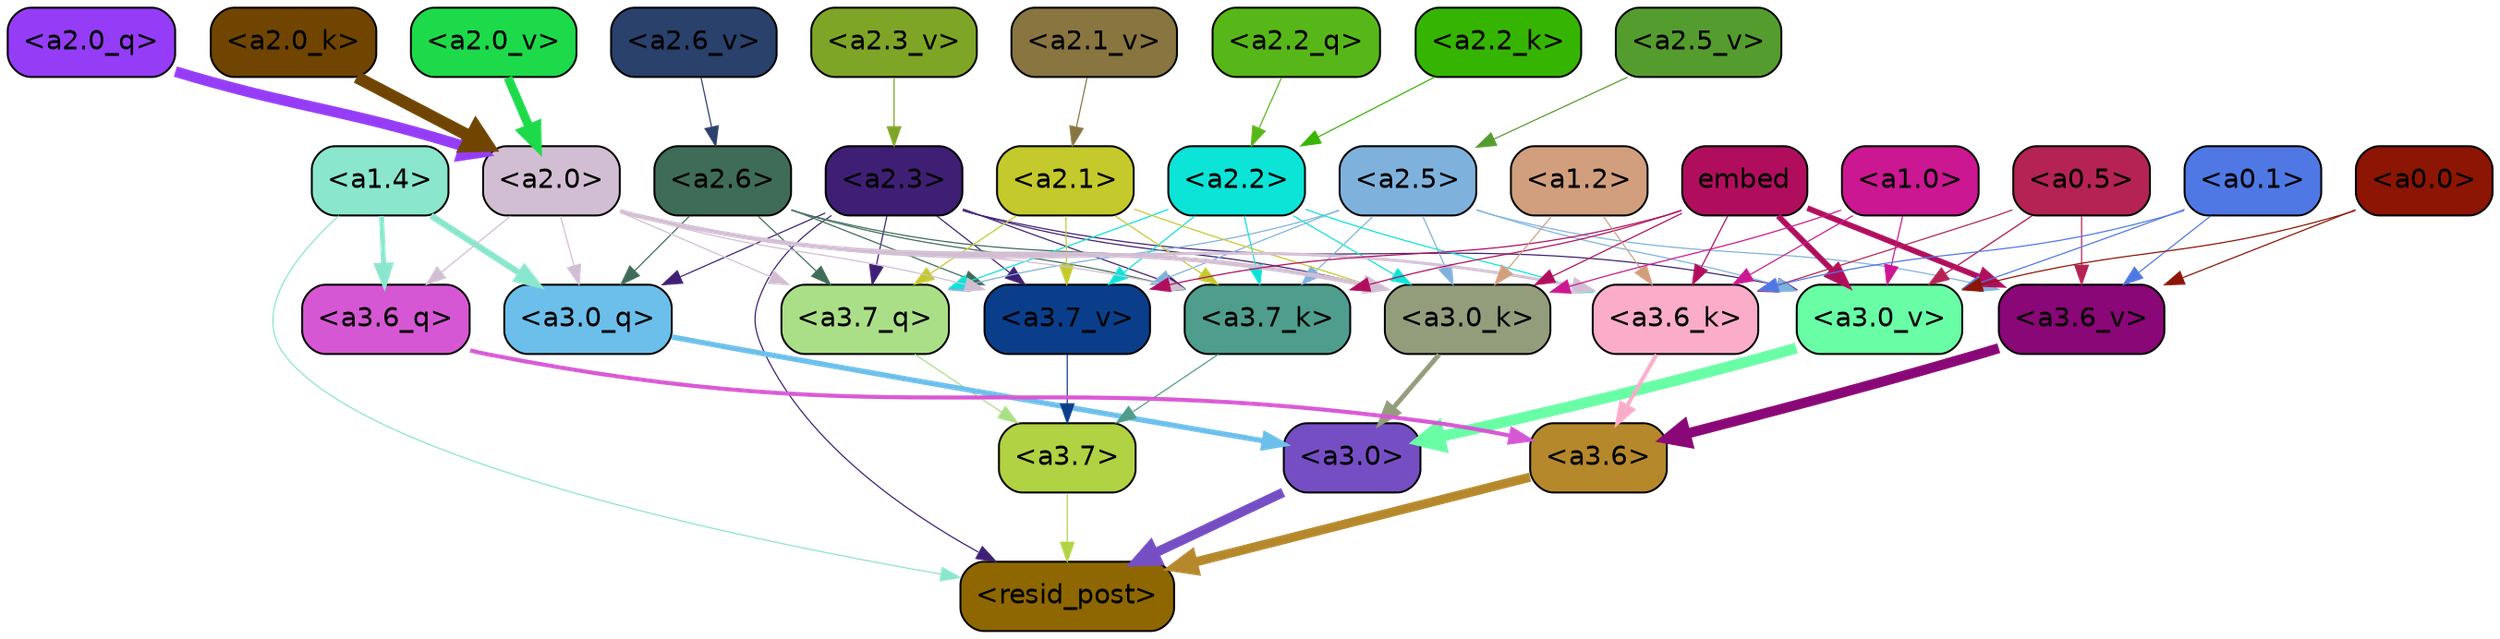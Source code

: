 strict digraph "" {
	graph [bgcolor=transparent,
		layout=dot,
		overlap=false,
		splines=true
	];
	"<a3.7>"	[color=black,
		fillcolor="#b1d242",
		fontname=Helvetica,
		shape=box,
		style="filled, rounded"];
	"<resid_post>"	[color=black,
		fillcolor="#8e6701",
		fontname=Helvetica,
		shape=box,
		style="filled, rounded"];
	"<a3.7>" -> "<resid_post>"	[color="#b1d242",
		penwidth=0.6];
	"<a3.6>"	[color=black,
		fillcolor="#b6882c",
		fontname=Helvetica,
		shape=box,
		style="filled, rounded"];
	"<a3.6>" -> "<resid_post>"	[color="#b6882c",
		penwidth=4.753257989883423];
	"<a3.0>"	[color=black,
		fillcolor="#764ec4",
		fontname=Helvetica,
		shape=box,
		style="filled, rounded"];
	"<a3.0>" -> "<resid_post>"	[color="#764ec4",
		penwidth=4.90053927898407];
	"<a2.3>"	[color=black,
		fillcolor="#3f1f74",
		fontname=Helvetica,
		shape=box,
		style="filled, rounded"];
	"<a2.3>" -> "<resid_post>"	[color="#3f1f74",
		penwidth=0.6];
	"<a3.7_q>"	[color=black,
		fillcolor="#abdf87",
		fontname=Helvetica,
		shape=box,
		style="filled, rounded"];
	"<a2.3>" -> "<a3.7_q>"	[color="#3f1f74",
		penwidth=0.6];
	"<a3.0_q>"	[color=black,
		fillcolor="#6bbfea",
		fontname=Helvetica,
		shape=box,
		style="filled, rounded"];
	"<a2.3>" -> "<a3.0_q>"	[color="#3f1f74",
		penwidth=0.6];
	"<a3.7_k>"	[color=black,
		fillcolor="#4e9d8d",
		fontname=Helvetica,
		shape=box,
		style="filled, rounded"];
	"<a2.3>" -> "<a3.7_k>"	[color="#3f1f74",
		penwidth=0.6];
	"<a3.0_k>"	[color=black,
		fillcolor="#939c7b",
		fontname=Helvetica,
		shape=box,
		style="filled, rounded"];
	"<a2.3>" -> "<a3.0_k>"	[color="#3f1f74",
		penwidth=0.6];
	"<a3.7_v>"	[color=black,
		fillcolor="#0a3e8b",
		fontname=Helvetica,
		shape=box,
		style="filled, rounded"];
	"<a2.3>" -> "<a3.7_v>"	[color="#3f1f74",
		penwidth=0.6];
	"<a3.0_v>"	[color=black,
		fillcolor="#69fda5",
		fontname=Helvetica,
		shape=box,
		style="filled, rounded"];
	"<a2.3>" -> "<a3.0_v>"	[color="#3f1f74",
		penwidth=0.6];
	"<a1.4>"	[color=black,
		fillcolor="#8ae6cc",
		fontname=Helvetica,
		shape=box,
		style="filled, rounded"];
	"<a1.4>" -> "<resid_post>"	[color="#8ae6cc",
		penwidth=0.6];
	"<a3.6_q>"	[color=black,
		fillcolor="#d657d3",
		fontname=Helvetica,
		shape=box,
		style="filled, rounded"];
	"<a1.4>" -> "<a3.6_q>"	[color="#8ae6cc",
		penwidth=2.5149343013763428];
	"<a1.4>" -> "<a3.0_q>"	[color="#8ae6cc",
		penwidth=3.2760138511657715];
	"<a3.7_q>" -> "<a3.7>"	[color="#abdf87",
		penwidth=0.6];
	"<a3.6_q>" -> "<a3.6>"	[color="#d657d3",
		penwidth=2.091020345687866];
	"<a3.0_q>" -> "<a3.0>"	[color="#6bbfea",
		penwidth=2.7421876192092896];
	"<a3.7_k>" -> "<a3.7>"	[color="#4e9d8d",
		penwidth=0.6];
	"<a3.6_k>"	[color=black,
		fillcolor="#faacc9",
		fontname=Helvetica,
		shape=box,
		style="filled, rounded"];
	"<a3.6_k>" -> "<a3.6>"	[color="#faacc9",
		penwidth=2.048597991466522];
	"<a3.0_k>" -> "<a3.0>"	[color="#939c7b",
		penwidth=2.476402521133423];
	"<a3.7_v>" -> "<a3.7>"	[color="#0a3e8b",
		penwidth=0.6];
	"<a3.6_v>"	[color=black,
		fillcolor="#890776",
		fontname=Helvetica,
		shape=box,
		style="filled, rounded"];
	"<a3.6_v>" -> "<a3.6>"	[color="#890776",
		penwidth=5.2550448179244995];
	"<a3.0_v>" -> "<a3.0>"	[color="#69fda5",
		penwidth=5.652270674705505];
	"<a2.6>"	[color=black,
		fillcolor="#3f6c56",
		fontname=Helvetica,
		shape=box,
		style="filled, rounded"];
	"<a2.6>" -> "<a3.7_q>"	[color="#3f6c56",
		penwidth=0.6];
	"<a2.6>" -> "<a3.0_q>"	[color="#3f6c56",
		penwidth=0.6];
	"<a2.6>" -> "<a3.7_k>"	[color="#3f6c56",
		penwidth=0.6];
	"<a2.6>" -> "<a3.0_k>"	[color="#3f6c56",
		penwidth=0.6];
	"<a2.6>" -> "<a3.7_v>"	[color="#3f6c56",
		penwidth=0.6];
	"<a2.5>"	[color=black,
		fillcolor="#7eb2dd",
		fontname=Helvetica,
		shape=box,
		style="filled, rounded"];
	"<a2.5>" -> "<a3.7_q>"	[color="#7eb2dd",
		penwidth=0.6];
	"<a2.5>" -> "<a3.7_k>"	[color="#7eb2dd",
		penwidth=0.6];
	"<a2.5>" -> "<a3.0_k>"	[color="#7eb2dd",
		penwidth=0.6];
	"<a2.5>" -> "<a3.7_v>"	[color="#7eb2dd",
		penwidth=0.6];
	"<a2.5>" -> "<a3.6_v>"	[color="#7eb2dd",
		penwidth=0.6];
	"<a2.5>" -> "<a3.0_v>"	[color="#7eb2dd",
		penwidth=0.6];
	"<a2.2>"	[color=black,
		fillcolor="#0be4d7",
		fontname=Helvetica,
		shape=box,
		style="filled, rounded"];
	"<a2.2>" -> "<a3.7_q>"	[color="#0be4d7",
		penwidth=0.6];
	"<a2.2>" -> "<a3.7_k>"	[color="#0be4d7",
		penwidth=0.6];
	"<a2.2>" -> "<a3.6_k>"	[color="#0be4d7",
		penwidth=0.6];
	"<a2.2>" -> "<a3.0_k>"	[color="#0be4d7",
		penwidth=0.6];
	"<a2.2>" -> "<a3.7_v>"	[color="#0be4d7",
		penwidth=0.6];
	"<a2.1>"	[color=black,
		fillcolor="#c4c92c",
		fontname=Helvetica,
		shape=box,
		style="filled, rounded"];
	"<a2.1>" -> "<a3.7_q>"	[color="#c4c92c",
		penwidth=0.6];
	"<a2.1>" -> "<a3.7_k>"	[color="#c4c92c",
		penwidth=0.6];
	"<a2.1>" -> "<a3.0_k>"	[color="#c4c92c",
		penwidth=0.6];
	"<a2.1>" -> "<a3.7_v>"	[color="#c4c92c",
		penwidth=0.6];
	"<a2.0>"	[color=black,
		fillcolor="#d2bed3",
		fontname=Helvetica,
		shape=box,
		style="filled, rounded"];
	"<a2.0>" -> "<a3.7_q>"	[color="#d2bed3",
		penwidth=0.6];
	"<a2.0>" -> "<a3.6_q>"	[color="#d2bed3",
		penwidth=0.6];
	"<a2.0>" -> "<a3.0_q>"	[color="#d2bed3",
		penwidth=0.6];
	"<a2.0>" -> "<a3.7_k>"	[color="#d2bed3",
		penwidth=0.6];
	"<a2.0>" -> "<a3.6_k>"	[color="#d2bed3",
		penwidth=1.5290023684501648];
	"<a2.0>" -> "<a3.0_k>"	[color="#d2bed3",
		penwidth=2.2635570764541626];
	"<a2.0>" -> "<a3.7_v>"	[color="#d2bed3",
		penwidth=0.6];
	embed	[color=black,
		fillcolor="#b00e5d",
		fontname=Helvetica,
		shape=box,
		style="filled, rounded"];
	embed -> "<a3.7_k>"	[color="#b00e5d",
		penwidth=0.6];
	embed -> "<a3.6_k>"	[color="#b00e5d",
		penwidth=0.6];
	embed -> "<a3.0_k>"	[color="#b00e5d",
		penwidth=0.6];
	embed -> "<a3.7_v>"	[color="#b00e5d",
		penwidth=0.6];
	embed -> "<a3.6_v>"	[color="#b00e5d",
		penwidth=2.9556376338005066];
	embed -> "<a3.0_v>"	[color="#b00e5d",
		penwidth=2.972973108291626];
	"<a1.2>"	[color=black,
		fillcolor="#d29f7e",
		fontname=Helvetica,
		shape=box,
		style="filled, rounded"];
	"<a1.2>" -> "<a3.6_k>"	[color="#d29f7e",
		penwidth=0.6];
	"<a1.2>" -> "<a3.0_k>"	[color="#d29f7e",
		penwidth=0.6];
	"<a1.0>"	[color=black,
		fillcolor="#cb1791",
		fontname=Helvetica,
		shape=box,
		style="filled, rounded"];
	"<a1.0>" -> "<a3.6_k>"	[color="#cb1791",
		penwidth=0.6];
	"<a1.0>" -> "<a3.0_k>"	[color="#cb1791",
		penwidth=0.6];
	"<a1.0>" -> "<a3.0_v>"	[color="#cb1791",
		penwidth=0.6];
	"<a0.5>"	[color=black,
		fillcolor="#b42354",
		fontname=Helvetica,
		shape=box,
		style="filled, rounded"];
	"<a0.5>" -> "<a3.6_k>"	[color="#b42354",
		penwidth=0.6];
	"<a0.5>" -> "<a3.6_v>"	[color="#b42354",
		penwidth=0.6];
	"<a0.5>" -> "<a3.0_v>"	[color="#b42354",
		penwidth=0.6790935099124908];
	"<a0.1>"	[color=black,
		fillcolor="#4f78e4",
		fontname=Helvetica,
		shape=box,
		style="filled, rounded"];
	"<a0.1>" -> "<a3.6_k>"	[color="#4f78e4",
		penwidth=0.6];
	"<a0.1>" -> "<a3.6_v>"	[color="#4f78e4",
		penwidth=0.6];
	"<a0.1>" -> "<a3.0_v>"	[color="#4f78e4",
		penwidth=0.6];
	"<a0.0>"	[color=black,
		fillcolor="#8c1504",
		fontname=Helvetica,
		shape=box,
		style="filled, rounded"];
	"<a0.0>" -> "<a3.6_v>"	[color="#8c1504",
		penwidth=0.6];
	"<a0.0>" -> "<a3.0_v>"	[color="#8c1504",
		penwidth=0.6];
	"<a2.2_q>"	[color=black,
		fillcolor="#58b718",
		fontname=Helvetica,
		shape=box,
		style="filled, rounded"];
	"<a2.2_q>" -> "<a2.2>"	[color="#58b718",
		penwidth=0.6];
	"<a2.0_q>"	[color=black,
		fillcolor="#953cf7",
		fontname=Helvetica,
		shape=box,
		style="filled, rounded"];
	"<a2.0_q>" -> "<a2.0>"	[color="#953cf7",
		penwidth=5.557696580886841];
	"<a2.2_k>"	[color=black,
		fillcolor="#35b502",
		fontname=Helvetica,
		shape=box,
		style="filled, rounded"];
	"<a2.2_k>" -> "<a2.2>"	[color="#35b502",
		penwidth=0.6];
	"<a2.0_k>"	[color=black,
		fillcolor="#704501",
		fontname=Helvetica,
		shape=box,
		style="filled, rounded"];
	"<a2.0_k>" -> "<a2.0>"	[color="#704501",
		penwidth=6.320472955703735];
	"<a2.6_v>"	[color=black,
		fillcolor="#29416b",
		fontname=Helvetica,
		shape=box,
		style="filled, rounded"];
	"<a2.6_v>" -> "<a2.6>"	[color="#29416b",
		penwidth=0.6];
	"<a2.5_v>"	[color=black,
		fillcolor="#559c2e",
		fontname=Helvetica,
		shape=box,
		style="filled, rounded"];
	"<a2.5_v>" -> "<a2.5>"	[color="#559c2e",
		penwidth=0.6];
	"<a2.3_v>"	[color=black,
		fillcolor="#7fa526",
		fontname=Helvetica,
		shape=box,
		style="filled, rounded"];
	"<a2.3_v>" -> "<a2.3>"	[color="#7fa526",
		penwidth=0.6];
	"<a2.1_v>"	[color=black,
		fillcolor="#887540",
		fontname=Helvetica,
		shape=box,
		style="filled, rounded"];
	"<a2.1_v>" -> "<a2.1>"	[color="#887540",
		penwidth=0.6];
	"<a2.0_v>"	[color=black,
		fillcolor="#1dda4a",
		fontname=Helvetica,
		shape=box,
		style="filled, rounded"];
	"<a2.0_v>" -> "<a2.0>"	[color="#1dda4a",
		penwidth=4.611755967140198];
}
